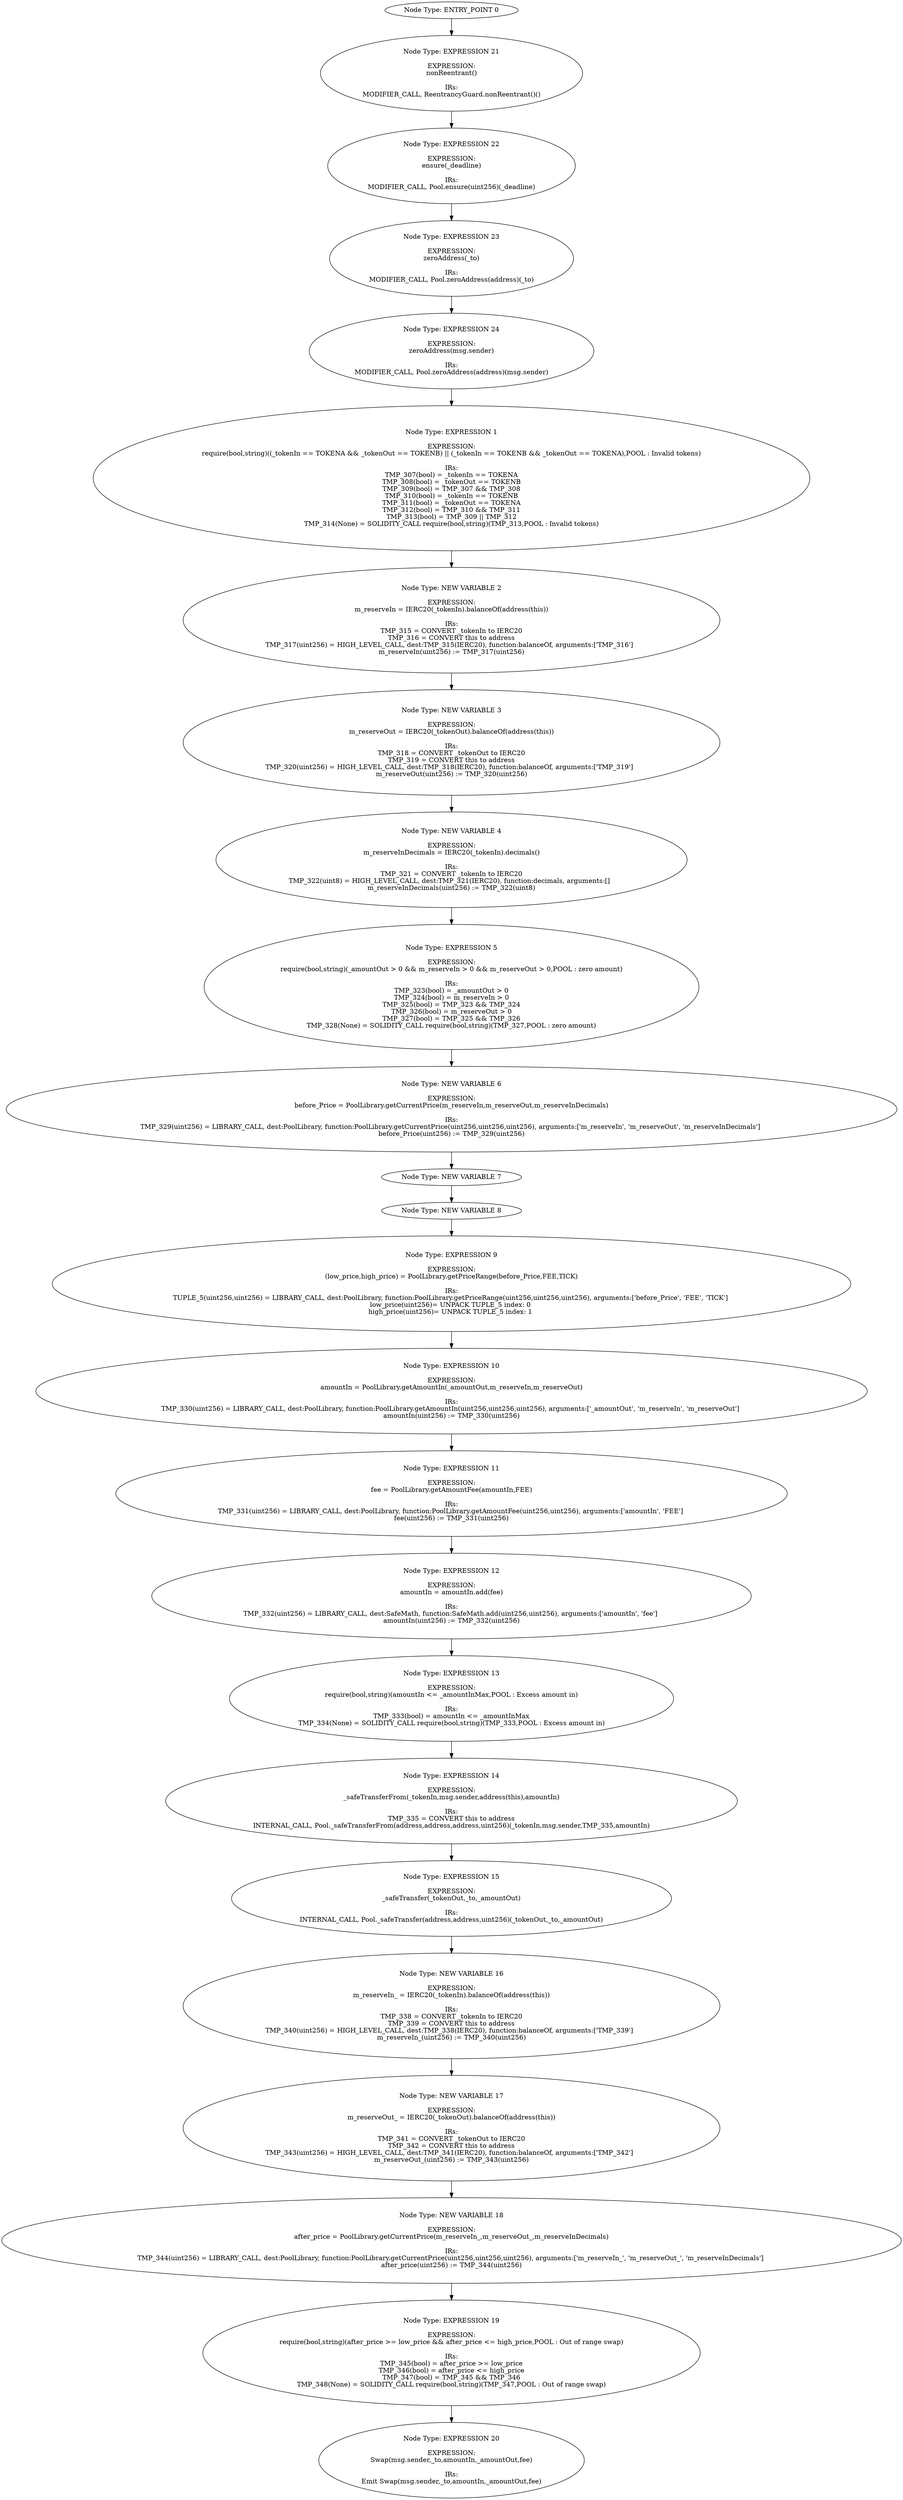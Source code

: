 digraph{
0[label="Node Type: ENTRY_POINT 0
"];
0->21;
1[label="Node Type: EXPRESSION 1

EXPRESSION:
require(bool,string)((_tokenIn == TOKENA && _tokenOut == TOKENB) || (_tokenIn == TOKENB && _tokenOut == TOKENA),POOL : Invalid tokens)

IRs:
TMP_307(bool) = _tokenIn == TOKENA
TMP_308(bool) = _tokenOut == TOKENB
TMP_309(bool) = TMP_307 && TMP_308
TMP_310(bool) = _tokenIn == TOKENB
TMP_311(bool) = _tokenOut == TOKENA
TMP_312(bool) = TMP_310 && TMP_311
TMP_313(bool) = TMP_309 || TMP_312
TMP_314(None) = SOLIDITY_CALL require(bool,string)(TMP_313,POOL : Invalid tokens)"];
1->2;
2[label="Node Type: NEW VARIABLE 2

EXPRESSION:
m_reserveIn = IERC20(_tokenIn).balanceOf(address(this))

IRs:
TMP_315 = CONVERT _tokenIn to IERC20
TMP_316 = CONVERT this to address
TMP_317(uint256) = HIGH_LEVEL_CALL, dest:TMP_315(IERC20), function:balanceOf, arguments:['TMP_316']  
m_reserveIn(uint256) := TMP_317(uint256)"];
2->3;
3[label="Node Type: NEW VARIABLE 3

EXPRESSION:
m_reserveOut = IERC20(_tokenOut).balanceOf(address(this))

IRs:
TMP_318 = CONVERT _tokenOut to IERC20
TMP_319 = CONVERT this to address
TMP_320(uint256) = HIGH_LEVEL_CALL, dest:TMP_318(IERC20), function:balanceOf, arguments:['TMP_319']  
m_reserveOut(uint256) := TMP_320(uint256)"];
3->4;
4[label="Node Type: NEW VARIABLE 4

EXPRESSION:
m_reserveInDecimals = IERC20(_tokenIn).decimals()

IRs:
TMP_321 = CONVERT _tokenIn to IERC20
TMP_322(uint8) = HIGH_LEVEL_CALL, dest:TMP_321(IERC20), function:decimals, arguments:[]  
m_reserveInDecimals(uint256) := TMP_322(uint8)"];
4->5;
5[label="Node Type: EXPRESSION 5

EXPRESSION:
require(bool,string)(_amountOut > 0 && m_reserveIn > 0 && m_reserveOut > 0,POOL : zero amount)

IRs:
TMP_323(bool) = _amountOut > 0
TMP_324(bool) = m_reserveIn > 0
TMP_325(bool) = TMP_323 && TMP_324
TMP_326(bool) = m_reserveOut > 0
TMP_327(bool) = TMP_325 && TMP_326
TMP_328(None) = SOLIDITY_CALL require(bool,string)(TMP_327,POOL : zero amount)"];
5->6;
6[label="Node Type: NEW VARIABLE 6

EXPRESSION:
before_Price = PoolLibrary.getCurrentPrice(m_reserveIn,m_reserveOut,m_reserveInDecimals)

IRs:
TMP_329(uint256) = LIBRARY_CALL, dest:PoolLibrary, function:PoolLibrary.getCurrentPrice(uint256,uint256,uint256), arguments:['m_reserveIn', 'm_reserveOut', 'm_reserveInDecimals'] 
before_Price(uint256) := TMP_329(uint256)"];
6->7;
7[label="Node Type: NEW VARIABLE 7
"];
7->8;
8[label="Node Type: NEW VARIABLE 8
"];
8->9;
9[label="Node Type: EXPRESSION 9

EXPRESSION:
(low_price,high_price) = PoolLibrary.getPriceRange(before_Price,FEE,TICK)

IRs:
TUPLE_5(uint256,uint256) = LIBRARY_CALL, dest:PoolLibrary, function:PoolLibrary.getPriceRange(uint256,uint256,uint256), arguments:['before_Price', 'FEE', 'TICK'] 
low_price(uint256)= UNPACK TUPLE_5 index: 0 
high_price(uint256)= UNPACK TUPLE_5 index: 1 "];
9->10;
10[label="Node Type: EXPRESSION 10

EXPRESSION:
amountIn = PoolLibrary.getAmountIn(_amountOut,m_reserveIn,m_reserveOut)

IRs:
TMP_330(uint256) = LIBRARY_CALL, dest:PoolLibrary, function:PoolLibrary.getAmountIn(uint256,uint256,uint256), arguments:['_amountOut', 'm_reserveIn', 'm_reserveOut'] 
amountIn(uint256) := TMP_330(uint256)"];
10->11;
11[label="Node Type: EXPRESSION 11

EXPRESSION:
fee = PoolLibrary.getAmountFee(amountIn,FEE)

IRs:
TMP_331(uint256) = LIBRARY_CALL, dest:PoolLibrary, function:PoolLibrary.getAmountFee(uint256,uint256), arguments:['amountIn', 'FEE'] 
fee(uint256) := TMP_331(uint256)"];
11->12;
12[label="Node Type: EXPRESSION 12

EXPRESSION:
amountIn = amountIn.add(fee)

IRs:
TMP_332(uint256) = LIBRARY_CALL, dest:SafeMath, function:SafeMath.add(uint256,uint256), arguments:['amountIn', 'fee'] 
amountIn(uint256) := TMP_332(uint256)"];
12->13;
13[label="Node Type: EXPRESSION 13

EXPRESSION:
require(bool,string)(amountIn <= _amountInMax,POOL : Excess amount in)

IRs:
TMP_333(bool) = amountIn <= _amountInMax
TMP_334(None) = SOLIDITY_CALL require(bool,string)(TMP_333,POOL : Excess amount in)"];
13->14;
14[label="Node Type: EXPRESSION 14

EXPRESSION:
_safeTransferFrom(_tokenIn,msg.sender,address(this),amountIn)

IRs:
TMP_335 = CONVERT this to address
INTERNAL_CALL, Pool._safeTransferFrom(address,address,address,uint256)(_tokenIn,msg.sender,TMP_335,amountIn)"];
14->15;
15[label="Node Type: EXPRESSION 15

EXPRESSION:
_safeTransfer(_tokenOut,_to,_amountOut)

IRs:
INTERNAL_CALL, Pool._safeTransfer(address,address,uint256)(_tokenOut,_to,_amountOut)"];
15->16;
16[label="Node Type: NEW VARIABLE 16

EXPRESSION:
m_reserveIn_ = IERC20(_tokenIn).balanceOf(address(this))

IRs:
TMP_338 = CONVERT _tokenIn to IERC20
TMP_339 = CONVERT this to address
TMP_340(uint256) = HIGH_LEVEL_CALL, dest:TMP_338(IERC20), function:balanceOf, arguments:['TMP_339']  
m_reserveIn_(uint256) := TMP_340(uint256)"];
16->17;
17[label="Node Type: NEW VARIABLE 17

EXPRESSION:
m_reserveOut_ = IERC20(_tokenOut).balanceOf(address(this))

IRs:
TMP_341 = CONVERT _tokenOut to IERC20
TMP_342 = CONVERT this to address
TMP_343(uint256) = HIGH_LEVEL_CALL, dest:TMP_341(IERC20), function:balanceOf, arguments:['TMP_342']  
m_reserveOut_(uint256) := TMP_343(uint256)"];
17->18;
18[label="Node Type: NEW VARIABLE 18

EXPRESSION:
after_price = PoolLibrary.getCurrentPrice(m_reserveIn_,m_reserveOut_,m_reserveInDecimals)

IRs:
TMP_344(uint256) = LIBRARY_CALL, dest:PoolLibrary, function:PoolLibrary.getCurrentPrice(uint256,uint256,uint256), arguments:['m_reserveIn_', 'm_reserveOut_', 'm_reserveInDecimals'] 
after_price(uint256) := TMP_344(uint256)"];
18->19;
19[label="Node Type: EXPRESSION 19

EXPRESSION:
require(bool,string)(after_price >= low_price && after_price <= high_price,POOL : Out of range swap)

IRs:
TMP_345(bool) = after_price >= low_price
TMP_346(bool) = after_price <= high_price
TMP_347(bool) = TMP_345 && TMP_346
TMP_348(None) = SOLIDITY_CALL require(bool,string)(TMP_347,POOL : Out of range swap)"];
19->20;
20[label="Node Type: EXPRESSION 20

EXPRESSION:
Swap(msg.sender,_to,amountIn,_amountOut,fee)

IRs:
Emit Swap(msg.sender,_to,amountIn,_amountOut,fee)"];
21[label="Node Type: EXPRESSION 21

EXPRESSION:
nonReentrant()

IRs:
MODIFIER_CALL, ReentrancyGuard.nonReentrant()()"];
21->22;
22[label="Node Type: EXPRESSION 22

EXPRESSION:
ensure(_deadline)

IRs:
MODIFIER_CALL, Pool.ensure(uint256)(_deadline)"];
22->23;
23[label="Node Type: EXPRESSION 23

EXPRESSION:
zeroAddress(_to)

IRs:
MODIFIER_CALL, Pool.zeroAddress(address)(_to)"];
23->24;
24[label="Node Type: EXPRESSION 24

EXPRESSION:
zeroAddress(msg.sender)

IRs:
MODIFIER_CALL, Pool.zeroAddress(address)(msg.sender)"];
24->1;
}
